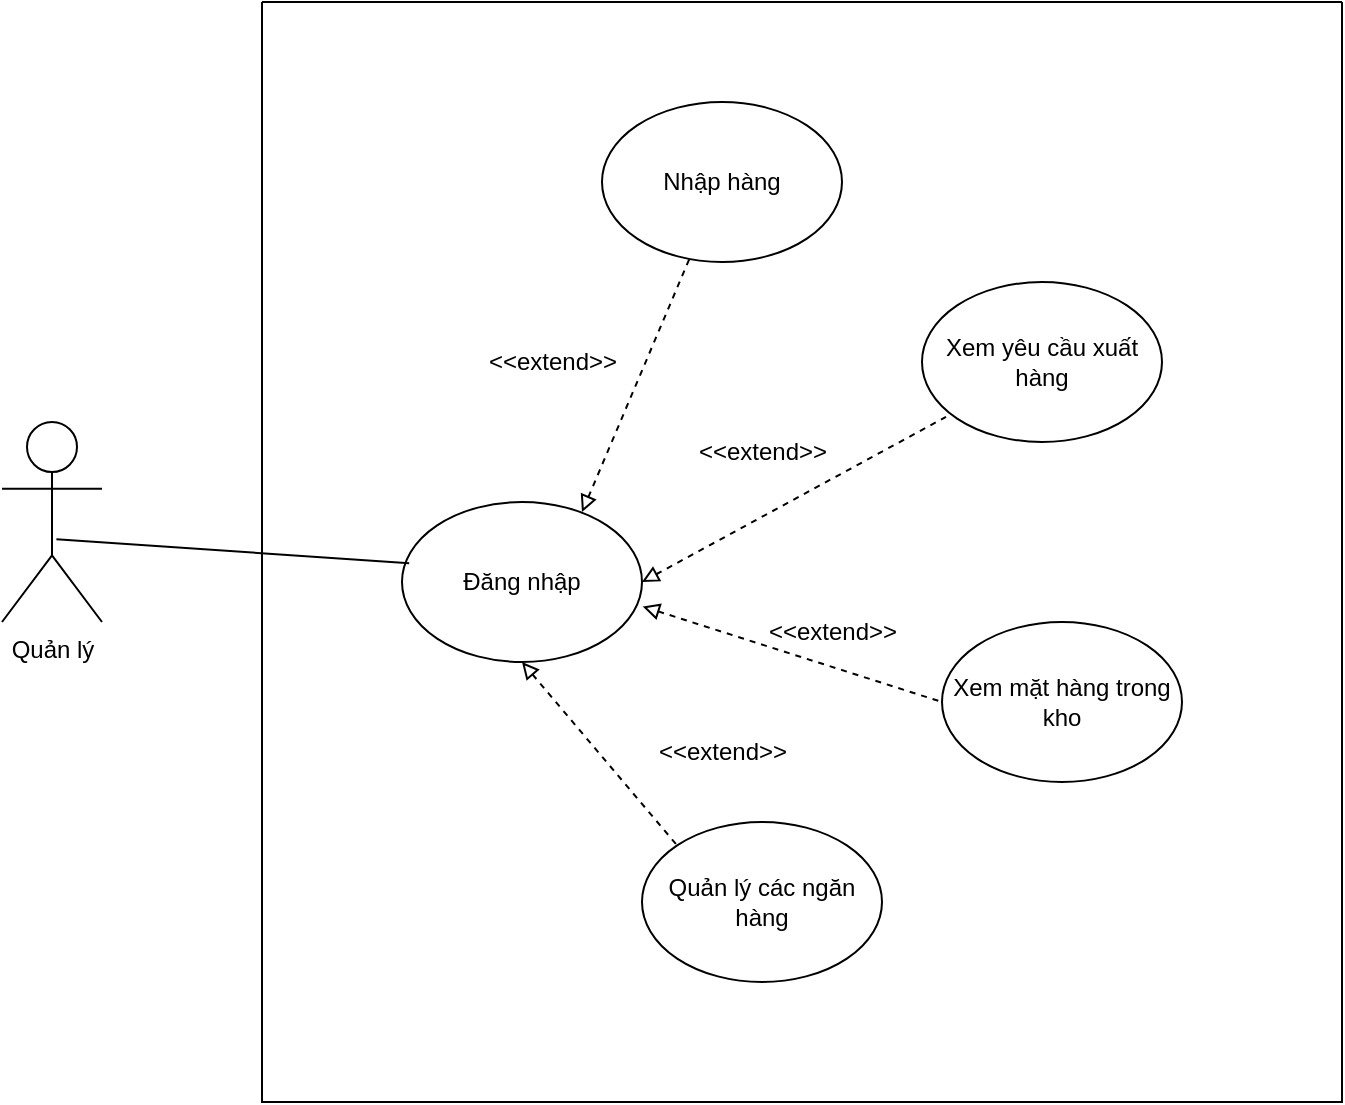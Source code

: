 <mxfile version="20.6.0" type="device"><diagram id="T1x8SqC7hf-TtEGwW3Mi" name="Page-1"><mxGraphModel dx="992" dy="547" grid="1" gridSize="10" guides="1" tooltips="1" connect="1" arrows="1" fold="1" page="1" pageScale="1" pageWidth="850" pageHeight="1100" math="0" shadow="0"><root><mxCell id="0"/><mxCell id="1" parent="0"/><mxCell id="C_UkIvps56BHaZR0AzXh-2" value="" style="swimlane;startSize=0;" parent="1" vertex="1"><mxGeometry x="190" y="160" width="540" height="550" as="geometry"><mxRectangle x="280" y="160" width="50" height="40" as="alternateBounds"/></mxGeometry></mxCell><mxCell id="C_UkIvps56BHaZR0AzXh-15" style="edgeStyle=none;rounded=0;orthogonalLoop=1;jettySize=auto;html=1;exitX=1;exitY=0.5;exitDx=0;exitDy=0;entryX=0.1;entryY=0.843;entryDx=0;entryDy=0;entryPerimeter=0;endArrow=none;endFill=0;dashed=1;startArrow=block;startFill=0;" parent="C_UkIvps56BHaZR0AzXh-2" source="C_UkIvps56BHaZR0AzXh-6" target="C_UkIvps56BHaZR0AzXh-11" edge="1"><mxGeometry relative="1" as="geometry"/></mxCell><mxCell id="C_UkIvps56BHaZR0AzXh-16" style="edgeStyle=none;rounded=0;orthogonalLoop=1;jettySize=auto;html=1;exitX=1.003;exitY=0.653;exitDx=0;exitDy=0;entryX=0;entryY=0.5;entryDx=0;entryDy=0;endArrow=none;endFill=0;exitPerimeter=0;dashed=1;startArrow=block;startFill=0;" parent="C_UkIvps56BHaZR0AzXh-2" source="C_UkIvps56BHaZR0AzXh-6" target="C_UkIvps56BHaZR0AzXh-12" edge="1"><mxGeometry relative="1" as="geometry"/></mxCell><mxCell id="C_UkIvps56BHaZR0AzXh-17" style="edgeStyle=none;rounded=0;orthogonalLoop=1;jettySize=auto;html=1;exitX=0.5;exitY=1;exitDx=0;exitDy=0;entryX=0;entryY=0;entryDx=0;entryDy=0;endArrow=none;endFill=0;dashed=1;startArrow=block;startFill=0;" parent="C_UkIvps56BHaZR0AzXh-2" source="C_UkIvps56BHaZR0AzXh-6" target="C_UkIvps56BHaZR0AzXh-13" edge="1"><mxGeometry relative="1" as="geometry"/></mxCell><mxCell id="C_UkIvps56BHaZR0AzXh-6" value="Đăng nhập" style="ellipse;whiteSpace=wrap;html=1;" parent="C_UkIvps56BHaZR0AzXh-2" vertex="1"><mxGeometry x="70" y="250" width="120" height="80" as="geometry"/></mxCell><mxCell id="C_UkIvps56BHaZR0AzXh-9" value="Nhập hàng" style="ellipse;whiteSpace=wrap;html=1;" parent="C_UkIvps56BHaZR0AzXh-2" vertex="1"><mxGeometry x="170" y="50" width="120" height="80" as="geometry"/></mxCell><mxCell id="C_UkIvps56BHaZR0AzXh-11" value="Xem yêu cầu xuất hàng" style="ellipse;whiteSpace=wrap;html=1;" parent="C_UkIvps56BHaZR0AzXh-2" vertex="1"><mxGeometry x="330" y="140" width="120" height="80" as="geometry"/></mxCell><mxCell id="C_UkIvps56BHaZR0AzXh-12" value="Xem mặt hàng trong kho" style="ellipse;whiteSpace=wrap;html=1;" parent="C_UkIvps56BHaZR0AzXh-2" vertex="1"><mxGeometry x="340" y="310" width="120" height="80" as="geometry"/></mxCell><mxCell id="C_UkIvps56BHaZR0AzXh-13" value="Quản lý các ngăn hàng" style="ellipse;whiteSpace=wrap;html=1;" parent="C_UkIvps56BHaZR0AzXh-2" vertex="1"><mxGeometry x="190" y="410" width="120" height="80" as="geometry"/></mxCell><mxCell id="C_UkIvps56BHaZR0AzXh-14" value="" style="endArrow=none;html=1;rounded=0;exitX=0.75;exitY=0.063;exitDx=0;exitDy=0;exitPerimeter=0;dashed=1;endFill=0;startArrow=block;startFill=0;" parent="C_UkIvps56BHaZR0AzXh-2" source="C_UkIvps56BHaZR0AzXh-6" target="C_UkIvps56BHaZR0AzXh-9" edge="1"><mxGeometry width="50" height="50" relative="1" as="geometry"><mxPoint x="130" y="260" as="sourcePoint"/><mxPoint x="190" y="210" as="targetPoint"/></mxGeometry></mxCell><mxCell id="jM2rFXG66yaZy4Z1rF82-1" value="&amp;lt;&amp;lt;extend&amp;gt;&amp;gt;" style="text;html=1;align=center;verticalAlign=middle;resizable=0;points=[];autosize=1;strokeColor=none;fillColor=none;" vertex="1" parent="C_UkIvps56BHaZR0AzXh-2"><mxGeometry x="100" y="165" width="90" height="30" as="geometry"/></mxCell><mxCell id="jM2rFXG66yaZy4Z1rF82-2" value="&amp;lt;&amp;lt;extend&amp;gt;&amp;gt;" style="text;html=1;align=center;verticalAlign=middle;resizable=0;points=[];autosize=1;strokeColor=none;fillColor=none;" vertex="1" parent="C_UkIvps56BHaZR0AzXh-2"><mxGeometry x="205" y="210" width="90" height="30" as="geometry"/></mxCell><mxCell id="jM2rFXG66yaZy4Z1rF82-3" value="&amp;lt;&amp;lt;extend&amp;gt;&amp;gt;" style="text;html=1;align=center;verticalAlign=middle;resizable=0;points=[];autosize=1;strokeColor=none;fillColor=none;" vertex="1" parent="C_UkIvps56BHaZR0AzXh-2"><mxGeometry x="240" y="300" width="90" height="30" as="geometry"/></mxCell><mxCell id="jM2rFXG66yaZy4Z1rF82-4" value="&amp;lt;&amp;lt;extend&amp;gt;&amp;gt;" style="text;html=1;align=center;verticalAlign=middle;resizable=0;points=[];autosize=1;strokeColor=none;fillColor=none;" vertex="1" parent="C_UkIvps56BHaZR0AzXh-2"><mxGeometry x="185" y="360" width="90" height="30" as="geometry"/></mxCell><mxCell id="C_UkIvps56BHaZR0AzXh-8" style="rounded=0;orthogonalLoop=1;jettySize=auto;html=1;exitX=0.544;exitY=0.586;exitDx=0;exitDy=0;exitPerimeter=0;entryX=0.03;entryY=0.383;entryDx=0;entryDy=0;entryPerimeter=0;endArrow=none;endFill=0;" parent="1" source="C_UkIvps56BHaZR0AzXh-3" target="C_UkIvps56BHaZR0AzXh-6" edge="1"><mxGeometry relative="1" as="geometry"/></mxCell><mxCell id="C_UkIvps56BHaZR0AzXh-3" value="Quản lý" style="shape=umlActor;verticalLabelPosition=bottom;verticalAlign=top;html=1;" parent="1" vertex="1"><mxGeometry x="60" y="370" width="50" height="100" as="geometry"/></mxCell></root></mxGraphModel></diagram></mxfile>